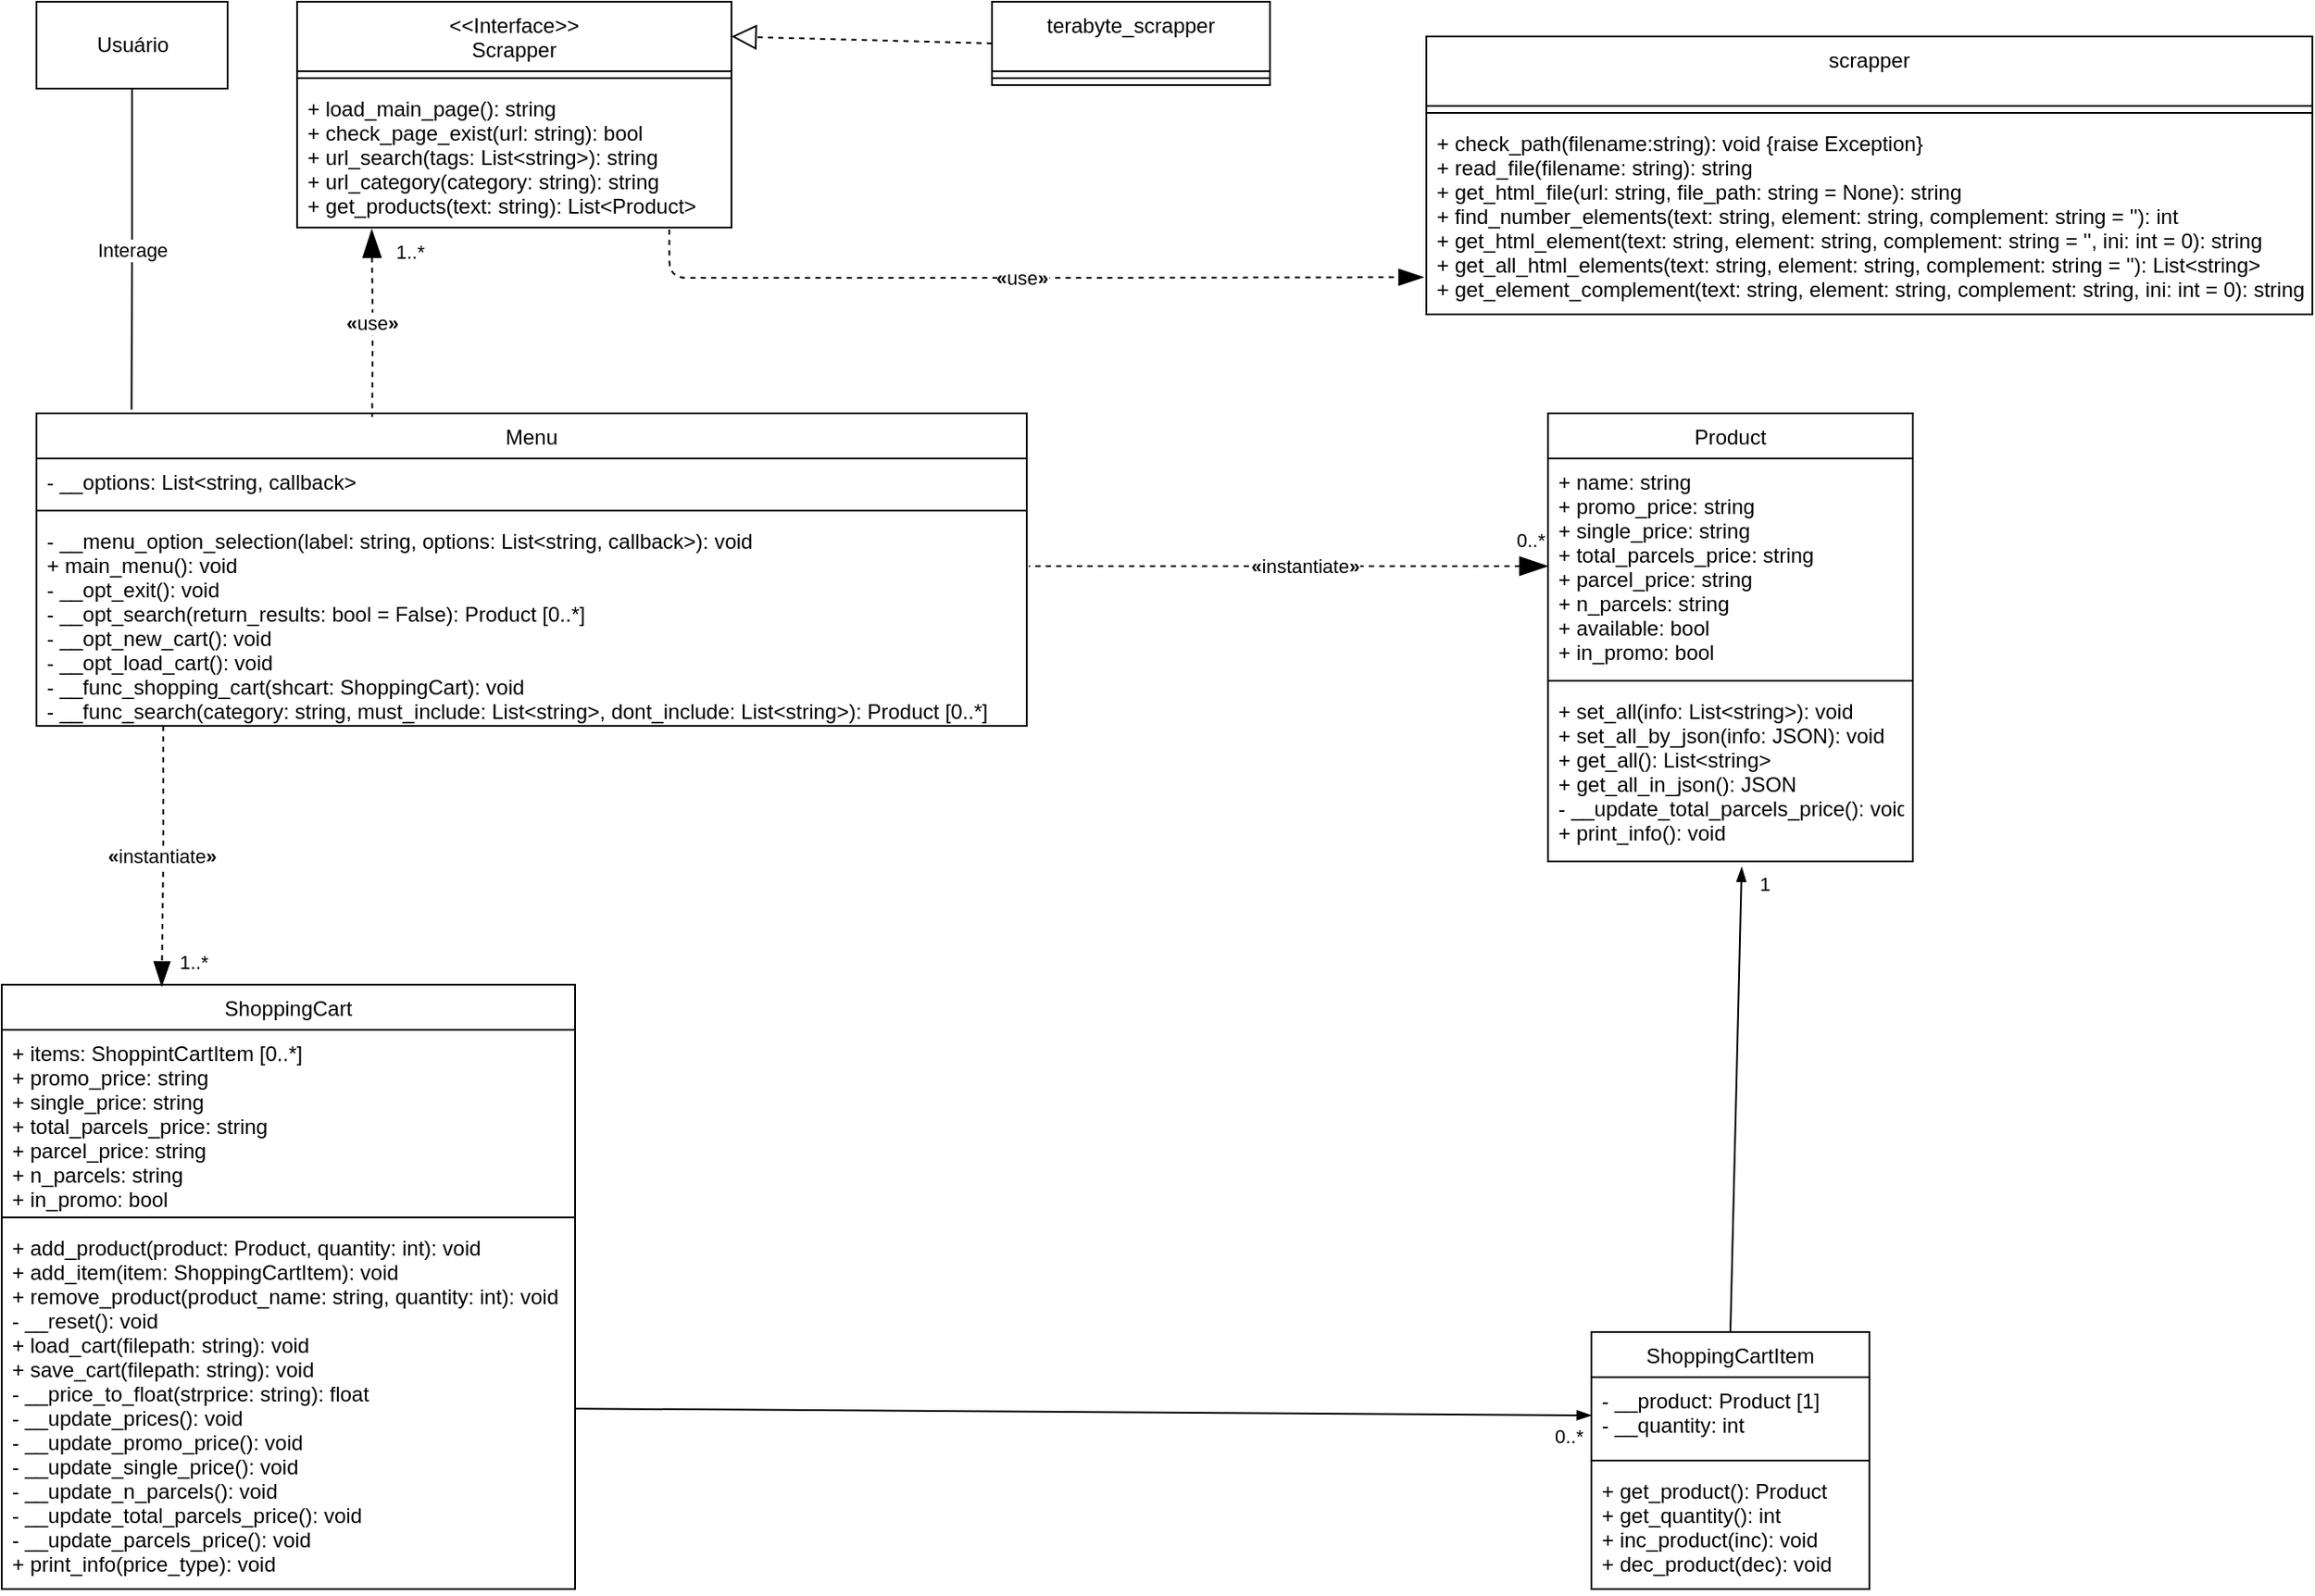 <mxfile version="14.4.8" type="device"><diagram id="Rgp45owoa4ejT2GTNgCi" name="Page-1"><mxGraphModel dx="1021" dy="738" grid="1" gridSize="10" guides="1" tooltips="1" connect="1" arrows="1" fold="1" page="1" pageScale="1" pageWidth="850" pageHeight="1100" math="0" shadow="0"><root><mxCell id="0"/><mxCell id="1" parent="0"/><mxCell id="UecLS5dvLDi7KsHZaeN1-1" value="ShoppingCart" style="swimlane;fontStyle=0;align=center;verticalAlign=top;childLayout=stackLayout;horizontal=1;startSize=26;horizontalStack=0;resizeParent=1;resizeParentMax=0;resizeLast=0;collapsible=1;marginBottom=0;" vertex="1" parent="1"><mxGeometry x="30" y="566" width="330" height="348" as="geometry"/></mxCell><mxCell id="UecLS5dvLDi7KsHZaeN1-2" value="+ items: ShoppintCartItem [0..*]&#xA;+ promo_price: string&#xA;+ single_price: string&#xA;+ total_parcels_price: string&#xA;+ parcel_price: string&#xA;+ n_parcels: string&#xA;+ in_promo: bool" style="text;strokeColor=none;fillColor=none;align=left;verticalAlign=top;spacingLeft=4;spacingRight=4;overflow=hidden;rotatable=0;points=[[0,0.5],[1,0.5]];portConstraint=eastwest;" vertex="1" parent="UecLS5dvLDi7KsHZaeN1-1"><mxGeometry y="26" width="330" height="104" as="geometry"/></mxCell><mxCell id="UecLS5dvLDi7KsHZaeN1-3" value="" style="line;strokeWidth=1;fillColor=none;align=left;verticalAlign=middle;spacingTop=-1;spacingLeft=3;spacingRight=3;rotatable=0;labelPosition=right;points=[];portConstraint=eastwest;" vertex="1" parent="UecLS5dvLDi7KsHZaeN1-1"><mxGeometry y="130" width="330" height="8" as="geometry"/></mxCell><mxCell id="UecLS5dvLDi7KsHZaeN1-4" value="+ add_product(product: Product, quantity: int): void&#xA;+ add_item(item: ShoppingCartItem): void&#xA;+ remove_product(product_name: string, quantity: int): void&#xA;- __reset(): void&#xA;+ load_cart(filepath: string): void&#xA;+ save_cart(filepath: string): void&#xA;- __price_to_float(strprice: string): float&#xA;- __update_prices(): void&#xA;- __update_promo_price(): void&#xA;- __update_single_price(): void&#xA;- __update_n_parcels(): void&#xA;- __update_total_parcels_price(): void&#xA;- __update_parcels_price(): void&#xA;+ print_info(price_type): void" style="text;strokeColor=none;fillColor=none;align=left;verticalAlign=top;spacingLeft=4;spacingRight=4;overflow=hidden;rotatable=0;points=[[0,0.5],[1,0.5]];portConstraint=eastwest;" vertex="1" parent="UecLS5dvLDi7KsHZaeN1-1"><mxGeometry y="138" width="330" height="210" as="geometry"/></mxCell><mxCell id="UecLS5dvLDi7KsHZaeN1-5" value="ShoppingCartItem" style="swimlane;fontStyle=0;align=center;verticalAlign=top;childLayout=stackLayout;horizontal=1;startSize=26;horizontalStack=0;resizeParent=1;resizeParentMax=0;resizeLast=0;collapsible=1;marginBottom=0;" vertex="1" parent="1"><mxGeometry x="945" y="766" width="160" height="148" as="geometry"/></mxCell><mxCell id="UecLS5dvLDi7KsHZaeN1-6" value="- __product: Product [1]&#xA;- __quantity: int" style="text;strokeColor=none;fillColor=none;align=left;verticalAlign=top;spacingLeft=4;spacingRight=4;overflow=hidden;rotatable=0;points=[[0,0.5],[1,0.5]];portConstraint=eastwest;" vertex="1" parent="UecLS5dvLDi7KsHZaeN1-5"><mxGeometry y="26" width="160" height="44" as="geometry"/></mxCell><mxCell id="UecLS5dvLDi7KsHZaeN1-7" value="" style="line;strokeWidth=1;fillColor=none;align=left;verticalAlign=middle;spacingTop=-1;spacingLeft=3;spacingRight=3;rotatable=0;labelPosition=right;points=[];portConstraint=eastwest;" vertex="1" parent="UecLS5dvLDi7KsHZaeN1-5"><mxGeometry y="70" width="160" height="8" as="geometry"/></mxCell><mxCell id="UecLS5dvLDi7KsHZaeN1-8" value="+ get_product(): Product&#xA;+ get_quantity(): int&#xA;+ inc_product(inc): void&#xA;+ dec_product(dec): void" style="text;strokeColor=none;fillColor=none;align=left;verticalAlign=top;spacingLeft=4;spacingRight=4;overflow=hidden;rotatable=0;points=[[0,0.5],[1,0.5]];portConstraint=eastwest;" vertex="1" parent="UecLS5dvLDi7KsHZaeN1-5"><mxGeometry y="78" width="160" height="70" as="geometry"/></mxCell><mxCell id="UecLS5dvLDi7KsHZaeN1-9" value="Product" style="swimlane;fontStyle=0;align=center;verticalAlign=top;childLayout=stackLayout;horizontal=1;startSize=26;horizontalStack=0;resizeParent=1;resizeParentMax=0;resizeLast=0;collapsible=1;marginBottom=0;" vertex="1" parent="1"><mxGeometry x="920" y="237" width="210" height="258" as="geometry"/></mxCell><mxCell id="UecLS5dvLDi7KsHZaeN1-10" value="+ name: string&#xA;+ promo_price: string&#xA;+ single_price: string&#xA;+ total_parcels_price: string&#xA;+ parcel_price: string&#xA;+ n_parcels: string&#xA;+ available: bool&#xA;+ in_promo: bool" style="text;strokeColor=none;fillColor=none;align=left;verticalAlign=top;spacingLeft=4;spacingRight=4;overflow=hidden;rotatable=0;points=[[0,0.5],[1,0.5]];portConstraint=eastwest;" vertex="1" parent="UecLS5dvLDi7KsHZaeN1-9"><mxGeometry y="26" width="210" height="124" as="geometry"/></mxCell><mxCell id="UecLS5dvLDi7KsHZaeN1-11" value="" style="line;strokeWidth=1;fillColor=none;align=left;verticalAlign=middle;spacingTop=-1;spacingLeft=3;spacingRight=3;rotatable=0;labelPosition=right;points=[];portConstraint=eastwest;" vertex="1" parent="UecLS5dvLDi7KsHZaeN1-9"><mxGeometry y="150" width="210" height="8" as="geometry"/></mxCell><mxCell id="UecLS5dvLDi7KsHZaeN1-12" value="+ set_all(info: List&lt;string&gt;): void&#xA;+ set_all_by_json(info: JSON): void&#xA;+ get_all(): List&lt;string&gt;&#xA;+ get_all_in_json(): JSON&#xA;- __update_total_parcels_price(): void&#xA;+ print_info(): void" style="text;strokeColor=none;fillColor=none;align=left;verticalAlign=top;spacingLeft=4;spacingRight=4;overflow=hidden;rotatable=0;points=[[0,0.5],[1,0.5]];portConstraint=eastwest;" vertex="1" parent="UecLS5dvLDi7KsHZaeN1-9"><mxGeometry y="158" width="210" height="100" as="geometry"/></mxCell><mxCell id="UecLS5dvLDi7KsHZaeN1-19" value="&lt;&lt;Interface&gt;&gt;&#xA;Scrapper" style="swimlane;fontStyle=0;align=center;verticalAlign=top;childLayout=stackLayout;horizontal=1;startSize=40;horizontalStack=0;resizeParent=1;resizeParentMax=0;resizeLast=0;collapsible=1;marginBottom=0;" vertex="1" parent="1"><mxGeometry x="200" width="250" height="130" as="geometry"/></mxCell><mxCell id="UecLS5dvLDi7KsHZaeN1-21" value="" style="line;strokeWidth=1;fillColor=none;align=left;verticalAlign=middle;spacingTop=-1;spacingLeft=3;spacingRight=3;rotatable=0;labelPosition=right;points=[];portConstraint=eastwest;" vertex="1" parent="UecLS5dvLDi7KsHZaeN1-19"><mxGeometry y="40" width="250" height="8" as="geometry"/></mxCell><mxCell id="UecLS5dvLDi7KsHZaeN1-22" value="+ load_main_page(): string&#xA; + check_page_exist(url: string): bool&#xA;+ url_search(tags: List&lt;string&gt;): string&#xA;+ url_category(category: string): string&#xA;+ get_products(text: string): List&lt;Product&gt;&#xA;" style="text;strokeColor=none;fillColor=none;align=left;verticalAlign=top;spacingLeft=4;spacingRight=4;overflow=hidden;rotatable=0;points=[[0,0.5],[1,0.5]];portConstraint=eastwest;" vertex="1" parent="UecLS5dvLDi7KsHZaeN1-19"><mxGeometry y="48" width="250" height="82" as="geometry"/></mxCell><mxCell id="UecLS5dvLDi7KsHZaeN1-23" value="terabyte_scrapper" style="swimlane;fontStyle=0;align=center;verticalAlign=top;childLayout=stackLayout;horizontal=1;startSize=40;horizontalStack=0;resizeParent=1;resizeParentMax=0;resizeLast=0;collapsible=1;marginBottom=0;" vertex="1" parent="1"><mxGeometry x="600" width="160" height="48" as="geometry"/></mxCell><mxCell id="UecLS5dvLDi7KsHZaeN1-25" value="" style="line;strokeWidth=1;fillColor=none;align=left;verticalAlign=middle;spacingTop=-1;spacingLeft=3;spacingRight=3;rotatable=0;labelPosition=right;points=[];portConstraint=eastwest;" vertex="1" parent="UecLS5dvLDi7KsHZaeN1-23"><mxGeometry y="40" width="160" height="8" as="geometry"/></mxCell><mxCell id="UecLS5dvLDi7KsHZaeN1-27" value="Menu" style="swimlane;fontStyle=0;align=center;verticalAlign=top;childLayout=stackLayout;horizontal=1;startSize=26;horizontalStack=0;resizeParent=1;resizeParentMax=0;resizeLast=0;collapsible=1;marginBottom=0;" vertex="1" parent="1"><mxGeometry x="50" y="237" width="570" height="180" as="geometry"/></mxCell><mxCell id="UecLS5dvLDi7KsHZaeN1-28" value="- __options: List&lt;string, callback&gt;" style="text;strokeColor=none;fillColor=none;align=left;verticalAlign=top;spacingLeft=4;spacingRight=4;overflow=hidden;rotatable=0;points=[[0,0.5],[1,0.5]];portConstraint=eastwest;" vertex="1" parent="UecLS5dvLDi7KsHZaeN1-27"><mxGeometry y="26" width="570" height="26" as="geometry"/></mxCell><mxCell id="UecLS5dvLDi7KsHZaeN1-29" value="" style="line;strokeWidth=1;fillColor=none;align=left;verticalAlign=middle;spacingTop=-1;spacingLeft=3;spacingRight=3;rotatable=0;labelPosition=right;points=[];portConstraint=eastwest;" vertex="1" parent="UecLS5dvLDi7KsHZaeN1-27"><mxGeometry y="52" width="570" height="8" as="geometry"/></mxCell><mxCell id="UecLS5dvLDi7KsHZaeN1-30" value="- __menu_option_selection(label: string, options: List&lt;string, callback&gt;): void&#xA;+ main_menu(): void&#xA;- __opt_exit(): void&#xA;- __opt_search(return_results: bool = False): Product [0..*]&#xA;- __opt_new_cart(): void&#xA;- __opt_load_cart(): void&#xA;- __func_shopping_cart(shcart: ShoppingCart): void&#xA;- __func_search(category: string, must_include: List&lt;string&gt;, dont_include: List&lt;string&gt;): Product [0..*]" style="text;strokeColor=none;fillColor=none;align=left;verticalAlign=top;spacingLeft=4;spacingRight=4;overflow=hidden;rotatable=0;points=[[0,0.5],[1,0.5]];portConstraint=eastwest;" vertex="1" parent="UecLS5dvLDi7KsHZaeN1-27"><mxGeometry y="60" width="570" height="120" as="geometry"/></mxCell><mxCell id="UecLS5dvLDi7KsHZaeN1-31" value="" style="endArrow=block;dashed=1;endFill=0;endSize=12;html=1;exitX=0;exitY=0.5;exitDx=0;exitDy=0;entryX=1;entryY=0.154;entryDx=0;entryDy=0;entryPerimeter=0;" edge="1" parent="1" source="UecLS5dvLDi7KsHZaeN1-23" target="UecLS5dvLDi7KsHZaeN1-19"><mxGeometry width="160" relative="1" as="geometry"><mxPoint x="300" y="270" as="sourcePoint"/><mxPoint x="460" y="270" as="targetPoint"/></mxGeometry></mxCell><mxCell id="UecLS5dvLDi7KsHZaeN1-32" value="Usuário" style="html=1;" vertex="1" parent="1"><mxGeometry x="50" width="110" height="50" as="geometry"/></mxCell><mxCell id="UecLS5dvLDi7KsHZaeN1-34" value="" style="endArrow=none;endFill=0;endSize=12;html=1;entryX=0.5;entryY=0;entryDx=0;entryDy=0;exitX=0.531;exitY=1.033;exitDx=0;exitDy=0;exitPerimeter=0;startArrow=blockThin;startFill=1;" edge="1" parent="1" source="UecLS5dvLDi7KsHZaeN1-12" target="UecLS5dvLDi7KsHZaeN1-5"><mxGeometry width="160" relative="1" as="geometry"><mxPoint x="520" y="450" as="sourcePoint"/><mxPoint x="680" y="450" as="targetPoint"/></mxGeometry></mxCell><mxCell id="UecLS5dvLDi7KsHZaeN1-35" value="" style="endArrow=none;endFill=0;endSize=12;html=1;exitX=0;exitY=0.5;exitDx=0;exitDy=0;startArrow=blockThin;startFill=1;" edge="1" parent="1" source="UecLS5dvLDi7KsHZaeN1-6" target="UecLS5dvLDi7KsHZaeN1-4"><mxGeometry width="160" relative="1" as="geometry"><mxPoint x="350" y="450" as="sourcePoint"/><mxPoint x="185" y="450" as="targetPoint"/></mxGeometry></mxCell><mxCell id="UecLS5dvLDi7KsHZaeN1-40" value="Interage" style="endArrow=none;html=1;endSize=12;startArrow=none;startSize=14;startFill=0;edgeStyle=orthogonalEdgeStyle;endFill=0;exitX=0.5;exitY=1;exitDx=0;exitDy=0;entryX=0.096;entryY=-0.012;entryDx=0;entryDy=0;entryPerimeter=0;" edge="1" parent="1" source="UecLS5dvLDi7KsHZaeN1-32" target="UecLS5dvLDi7KsHZaeN1-27"><mxGeometry relative="1" as="geometry"><mxPoint x="50" y="140" as="sourcePoint"/><mxPoint x="210" y="140" as="targetPoint"/></mxGeometry></mxCell><mxCell id="UecLS5dvLDi7KsHZaeN1-43" value="&lt;strong&gt;«&lt;/strong&gt;instantiate&lt;strong&gt;»&lt;/strong&gt; " style="endArrow=blockThin;html=1;endSize=12;startArrow=none;startSize=14;startFill=0;edgeStyle=orthogonalEdgeStyle;endFill=1;exitX=0.128;exitY=1;exitDx=0;exitDy=0;entryX=0.279;entryY=0.003;entryDx=0;entryDy=0;entryPerimeter=0;exitPerimeter=0;dashed=1;" edge="1" parent="1" source="UecLS5dvLDi7KsHZaeN1-30" target="UecLS5dvLDi7KsHZaeN1-1"><mxGeometry relative="1" as="geometry"><mxPoint x="140" y="370" as="sourcePoint"/><mxPoint x="139.72" y="554.96" as="targetPoint"/></mxGeometry></mxCell><mxCell id="UecLS5dvLDi7KsHZaeN1-45" value="1..*" style="edgeLabel;resizable=0;html=1;align=right;verticalAlign=top;" connectable="0" vertex="1" parent="UecLS5dvLDi7KsHZaeN1-43"><mxGeometry x="1" relative="1" as="geometry"><mxPoint x="27.93" y="-27.1" as="offset"/></mxGeometry></mxCell><mxCell id="UecLS5dvLDi7KsHZaeN1-48" value="&lt;strong&gt;«&lt;/strong&gt;use&lt;strong&gt;»&lt;/strong&gt; " style="endArrow=none;html=1;endSize=12;startArrow=blockThin;startSize=14;startFill=1;edgeStyle=orthogonalEdgeStyle;endFill=0;dashed=1;entryX=0.339;entryY=0.012;entryDx=0;entryDy=0;entryPerimeter=0;" edge="1" parent="1" target="UecLS5dvLDi7KsHZaeN1-27"><mxGeometry relative="1" as="geometry"><mxPoint x="243" y="131" as="sourcePoint"/><mxPoint x="260" y="230" as="targetPoint"/></mxGeometry></mxCell><mxCell id="UecLS5dvLDi7KsHZaeN1-49" value="1..*" style="edgeLabel;resizable=0;html=1;align=left;verticalAlign=top;" connectable="0" vertex="1" parent="UecLS5dvLDi7KsHZaeN1-48"><mxGeometry x="-1" relative="1" as="geometry"><mxPoint x="12" as="offset"/></mxGeometry></mxCell><mxCell id="UecLS5dvLDi7KsHZaeN1-53" value="scrapper" style="swimlane;fontStyle=0;align=center;verticalAlign=top;childLayout=stackLayout;horizontal=1;startSize=40;horizontalStack=0;resizeParent=1;resizeParentMax=0;resizeLast=0;collapsible=1;marginBottom=0;" vertex="1" parent="1"><mxGeometry x="850" y="20" width="510" height="160" as="geometry"/></mxCell><mxCell id="UecLS5dvLDi7KsHZaeN1-54" value="" style="line;strokeWidth=1;fillColor=none;align=left;verticalAlign=middle;spacingTop=-1;spacingLeft=3;spacingRight=3;rotatable=0;labelPosition=right;points=[];portConstraint=eastwest;" vertex="1" parent="UecLS5dvLDi7KsHZaeN1-53"><mxGeometry y="40" width="510" height="8" as="geometry"/></mxCell><mxCell id="UecLS5dvLDi7KsHZaeN1-55" value="+ check_path(filename:string): void {raise Exception}&#xA;+ read_file(filename: string): string&#xA;+ get_html_file(url: string, file_path: string = None): string&#xA;+ find_number_elements(text: string, element: string, complement: string = ''): int&#xA;+ get_html_element(text: string, element: string, complement: string = '', ini: int = 0): string&#xA;+ get_all_html_elements(text: string, element: string, complement: string = ''): List&lt;string&gt;&#xA;+ get_element_complement(text: string, element: string, complement: string, ini: int = 0): string" style="text;strokeColor=none;fillColor=none;align=left;verticalAlign=top;spacingLeft=4;spacingRight=4;overflow=hidden;rotatable=0;points=[[0,0.5],[1,0.5]];portConstraint=eastwest;" vertex="1" parent="UecLS5dvLDi7KsHZaeN1-53"><mxGeometry y="48" width="510" height="112" as="geometry"/></mxCell><mxCell id="UecLS5dvLDi7KsHZaeN1-56" value="&lt;strong&gt;«&lt;/strong&gt;use&lt;strong&gt;»&lt;/strong&gt; " style="endArrow=blockThin;html=1;endSize=12;startArrow=none;startSize=14;startFill=0;edgeStyle=orthogonalEdgeStyle;endFill=1;exitX=0.857;exitY=1.014;exitDx=0;exitDy=0;exitPerimeter=0;dashed=1;entryX=-0.003;entryY=0.809;entryDx=0;entryDy=0;entryPerimeter=0;" edge="1" parent="1" source="UecLS5dvLDi7KsHZaeN1-22" target="UecLS5dvLDi7KsHZaeN1-55"><mxGeometry relative="1" as="geometry"><mxPoint x="730" y="90.004" as="sourcePoint"/><mxPoint x="728" y="189.02" as="targetPoint"/><Array as="points"><mxPoint x="414" y="159"/><mxPoint x="650" y="159"/></Array></mxGeometry></mxCell><mxCell id="UecLS5dvLDi7KsHZaeN1-63" value="1" style="edgeLabel;resizable=0;html=1;align=left;verticalAlign=top;" connectable="0" vertex="1" parent="1"><mxGeometry x="1040" y="495" as="geometry"/></mxCell><mxCell id="UecLS5dvLDi7KsHZaeN1-65" value="&lt;div&gt;0..*&lt;/div&gt;" style="edgeLabel;resizable=0;html=1;align=left;verticalAlign=top;" connectable="0" vertex="1" parent="1"><mxGeometry x="950" y="460" as="geometry"><mxPoint x="-28" y="353" as="offset"/></mxGeometry></mxCell><mxCell id="UecLS5dvLDi7KsHZaeN1-66" value="&lt;strong&gt;«&lt;/strong&gt;instantiate&lt;strong&gt;»&lt;/strong&gt; " style="endArrow=none;html=1;endSize=12;startArrow=blockThin;startSize=14;startFill=1;edgeStyle=orthogonalEdgeStyle;endFill=0;entryX=1.002;entryY=0.233;entryDx=0;entryDy=0;entryPerimeter=0;exitX=0;exitY=0.5;exitDx=0;exitDy=0;dashed=1;" edge="1" parent="1" source="UecLS5dvLDi7KsHZaeN1-10" target="UecLS5dvLDi7KsHZaeN1-30"><mxGeometry x="-0.063" relative="1" as="geometry"><mxPoint x="681" y="221" as="sourcePoint"/><mxPoint x="681.23" y="329.16" as="targetPoint"/><mxPoint as="offset"/></mxGeometry></mxCell><mxCell id="UecLS5dvLDi7KsHZaeN1-67" value="0..*" style="edgeLabel;resizable=0;html=1;align=left;verticalAlign=top;" connectable="0" vertex="1" parent="UecLS5dvLDi7KsHZaeN1-66"><mxGeometry x="-1" relative="1" as="geometry"><mxPoint x="-20" y="-28" as="offset"/></mxGeometry></mxCell></root></mxGraphModel></diagram></mxfile>
